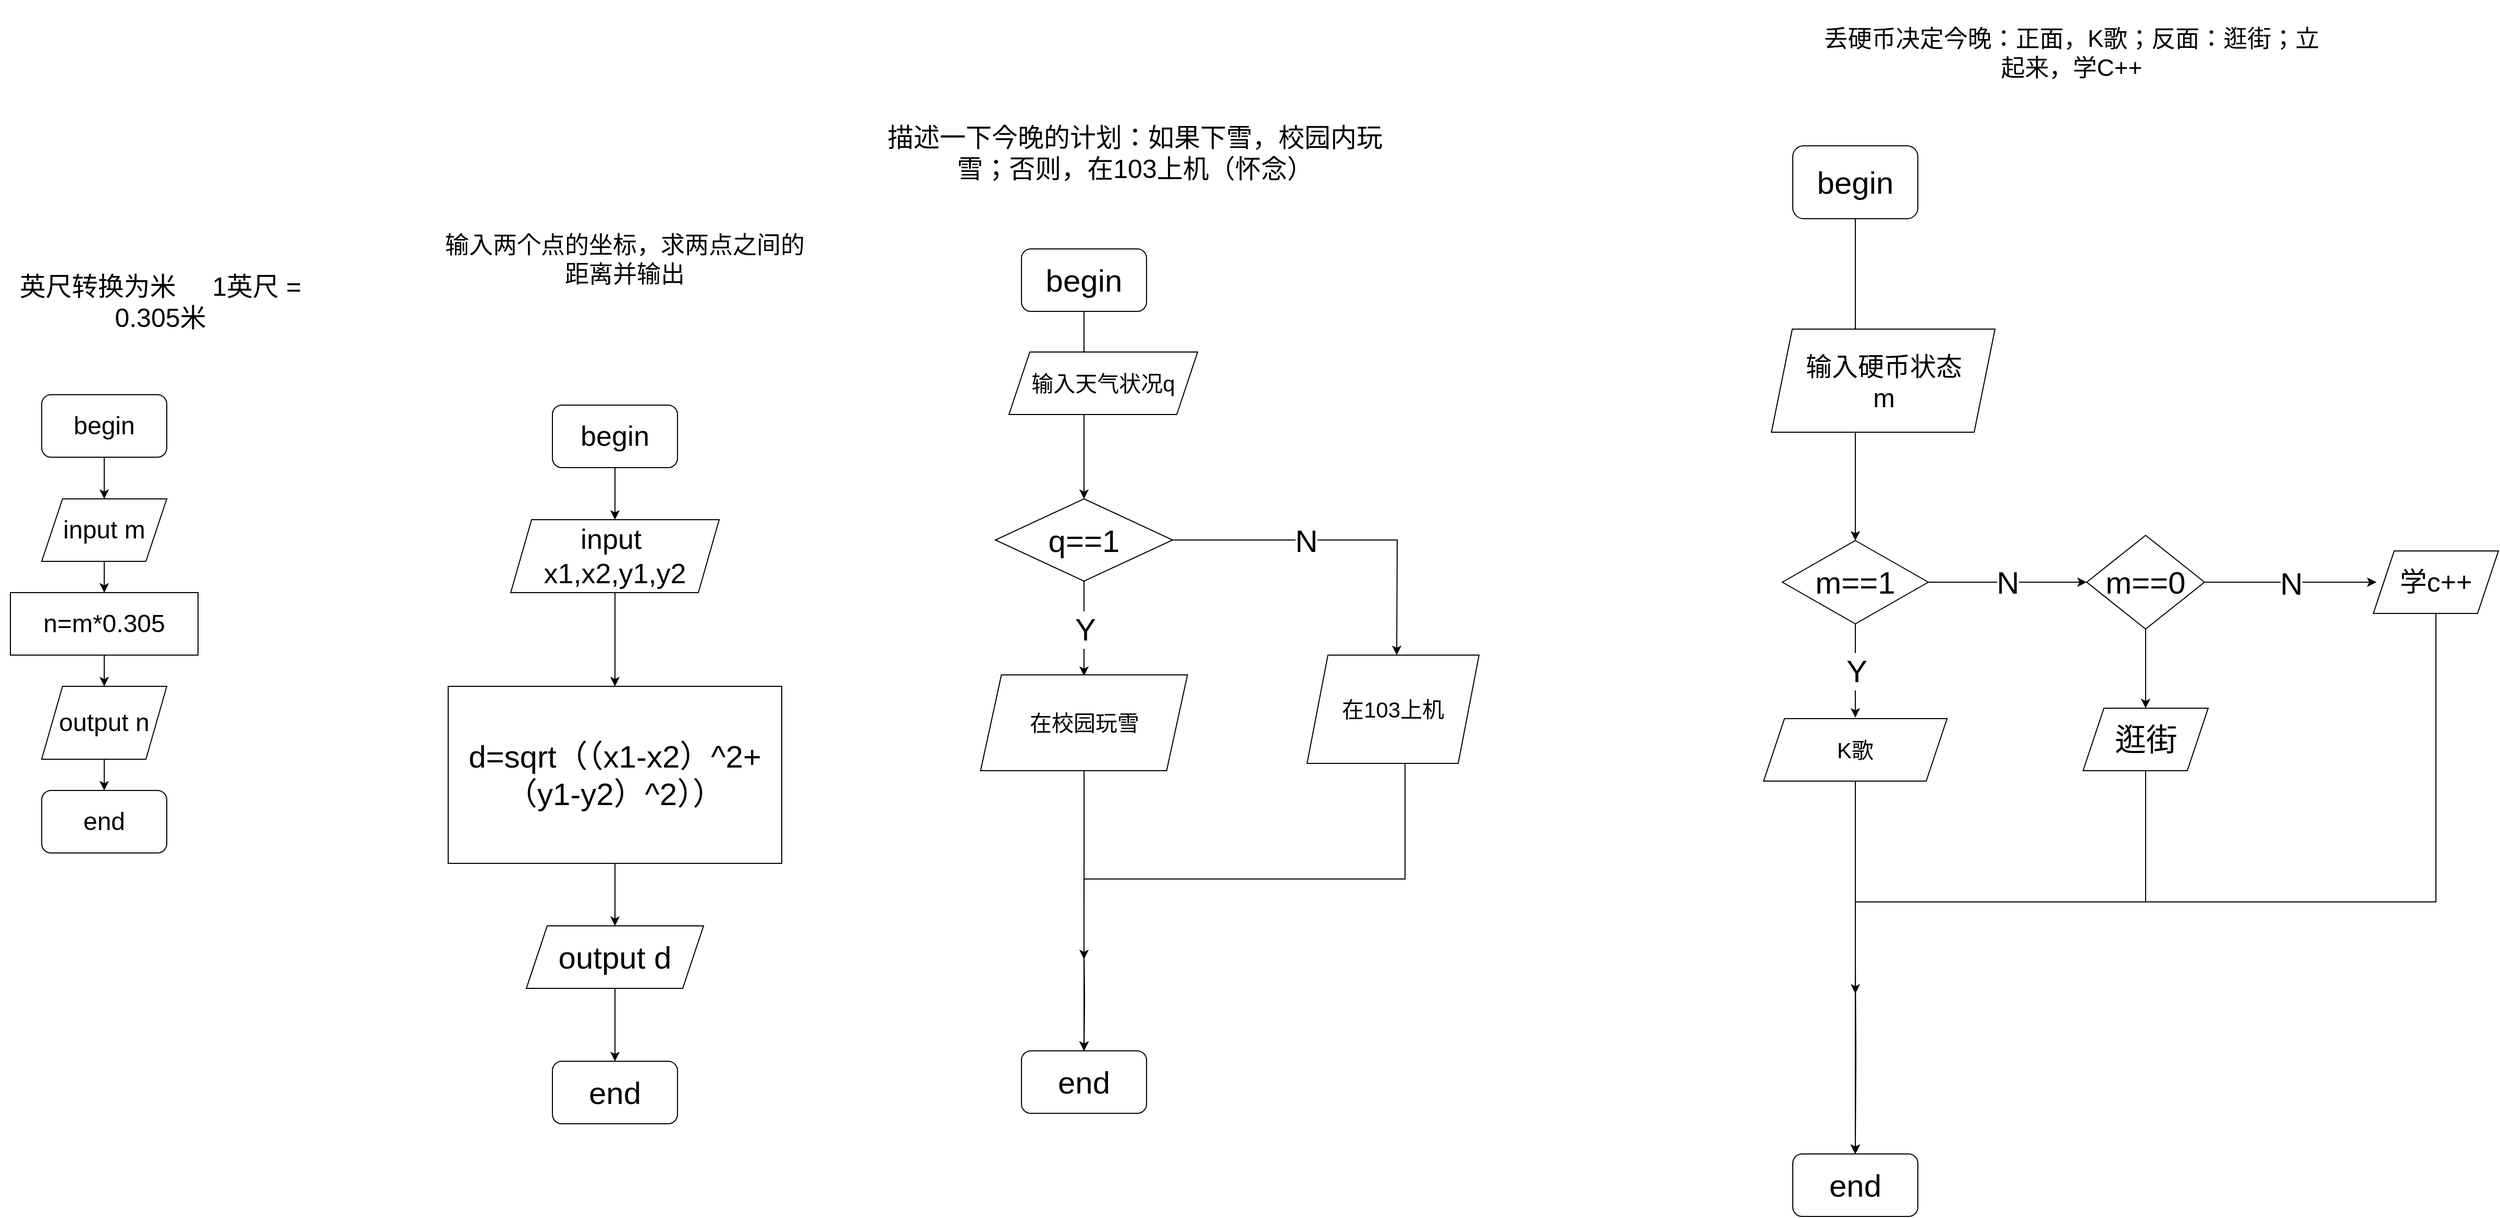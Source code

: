 <mxfile version="13.5.7" type="device" pages="2"><diagram id="5TEcdj4VuJ4OUpvOEWk9" name="第 1 页"><mxGraphModel dx="10240" dy="7009" grid="1" gridSize="11" guides="1" tooltips="1" connect="1" arrows="1" fold="1" page="1" pageScale="1" pageWidth="827" pageHeight="1169" math="0" shadow="0"><root><mxCell id="0"/><mxCell id="1" parent="0"/><mxCell id="ddsRjt1-IO4ArNwZ6b57-5" style="edgeStyle=orthogonalEdgeStyle;rounded=0;orthogonalLoop=1;jettySize=auto;html=1;exitX=0.5;exitY=1;exitDx=0;exitDy=0;entryX=0.5;entryY=0;entryDx=0;entryDy=0;fontSize=24;" parent="1" source="ddsRjt1-IO4ArNwZ6b57-1" target="ddsRjt1-IO4ArNwZ6b57-2" edge="1"><mxGeometry relative="1" as="geometry"/></mxCell><mxCell id="ddsRjt1-IO4ArNwZ6b57-1" value="begin" style="rounded=1;whiteSpace=wrap;html=1;fontSize=24;" parent="1" vertex="1"><mxGeometry x="40" y="30" width="120" height="60" as="geometry"/></mxCell><mxCell id="ddsRjt1-IO4ArNwZ6b57-15" value="" style="edgeStyle=orthogonalEdgeStyle;rounded=0;orthogonalLoop=1;jettySize=auto;html=1;fontSize=24;" parent="1" source="ddsRjt1-IO4ArNwZ6b57-2" target="ddsRjt1-IO4ArNwZ6b57-11" edge="1"><mxGeometry relative="1" as="geometry"/></mxCell><mxCell id="ddsRjt1-IO4ArNwZ6b57-2" value="input m" style="shape=parallelogram;perimeter=parallelogramPerimeter;whiteSpace=wrap;html=1;fixedSize=1;fontSize=24;" parent="1" vertex="1"><mxGeometry x="40" y="130" width="120" height="60" as="geometry"/></mxCell><mxCell id="ddsRjt1-IO4ArNwZ6b57-17" value="" style="edgeStyle=orthogonalEdgeStyle;rounded=0;orthogonalLoop=1;jettySize=auto;html=1;fontSize=24;" parent="1" source="ddsRjt1-IO4ArNwZ6b57-11" target="ddsRjt1-IO4ArNwZ6b57-16" edge="1"><mxGeometry relative="1" as="geometry"/></mxCell><mxCell id="ddsRjt1-IO4ArNwZ6b57-11" value="n=m*0.305" style="rounded=0;whiteSpace=wrap;html=1;fontSize=24;" parent="1" vertex="1"><mxGeometry x="10" y="220" width="180" height="60" as="geometry"/></mxCell><mxCell id="ddsRjt1-IO4ArNwZ6b57-19" value="" style="edgeStyle=orthogonalEdgeStyle;rounded=0;orthogonalLoop=1;jettySize=auto;html=1;fontSize=24;" parent="1" source="ddsRjt1-IO4ArNwZ6b57-16" target="ddsRjt1-IO4ArNwZ6b57-18" edge="1"><mxGeometry relative="1" as="geometry"/></mxCell><mxCell id="ddsRjt1-IO4ArNwZ6b57-16" value="output n" style="shape=parallelogram;perimeter=parallelogramPerimeter;whiteSpace=wrap;html=1;fixedSize=1;fontSize=24;" parent="1" vertex="1"><mxGeometry x="40" y="310" width="120" height="70" as="geometry"/></mxCell><mxCell id="ddsRjt1-IO4ArNwZ6b57-18" value="end" style="rounded=1;whiteSpace=wrap;html=1;fontSize=24;" parent="1" vertex="1"><mxGeometry x="40" y="410" width="120" height="60" as="geometry"/></mxCell><mxCell id="F_YXlkmCw47eSKGlsbJ2-3" value="" style="edgeStyle=orthogonalEdgeStyle;rounded=0;orthogonalLoop=1;jettySize=auto;html=1;fontSize=27;" parent="1" source="F_YXlkmCw47eSKGlsbJ2-1" target="F_YXlkmCw47eSKGlsbJ2-2" edge="1"><mxGeometry relative="1" as="geometry"/></mxCell><mxCell id="F_YXlkmCw47eSKGlsbJ2-1" value="begin" style="rounded=1;whiteSpace=wrap;html=1;fontSize=27;" parent="1" vertex="1"><mxGeometry x="530" y="40" width="120" height="60" as="geometry"/></mxCell><mxCell id="F_YXlkmCw47eSKGlsbJ2-5" value="" style="edgeStyle=orthogonalEdgeStyle;rounded=0;orthogonalLoop=1;jettySize=auto;html=1;fontSize=27;" parent="1" source="F_YXlkmCw47eSKGlsbJ2-2" target="F_YXlkmCw47eSKGlsbJ2-4" edge="1"><mxGeometry relative="1" as="geometry"/></mxCell><mxCell id="F_YXlkmCw47eSKGlsbJ2-2" value="input&amp;nbsp;&lt;br&gt;x1,x2,y1,y2" style="shape=parallelogram;perimeter=parallelogramPerimeter;whiteSpace=wrap;html=1;fixedSize=1;fontSize=27;" parent="1" vertex="1"><mxGeometry x="490" y="150" width="200" height="70" as="geometry"/></mxCell><mxCell id="F_YXlkmCw47eSKGlsbJ2-9" value="" style="edgeStyle=orthogonalEdgeStyle;rounded=0;orthogonalLoop=1;jettySize=auto;html=1;fontSize=30;" parent="1" source="F_YXlkmCw47eSKGlsbJ2-4" target="F_YXlkmCw47eSKGlsbJ2-7" edge="1"><mxGeometry relative="1" as="geometry"/></mxCell><mxCell id="F_YXlkmCw47eSKGlsbJ2-4" value="&lt;span lang=&quot;EN-US&quot; style=&quot;font-size: 30px; font-family: calibri, sans-serif;&quot;&gt;d=sqrt&lt;/span&gt;&lt;span style=&quot;font-size: 30px;&quot;&gt;（（&lt;/span&gt;&lt;span lang=&quot;EN-US&quot; style=&quot;font-size: 30px; font-family: calibri, sans-serif;&quot;&gt;x1-x2&lt;/span&gt;&lt;span style=&quot;font-size: 30px;&quot;&gt;）&lt;/span&gt;&lt;span lang=&quot;EN-US&quot; style=&quot;font-size: 30px; font-family: calibri, sans-serif;&quot;&gt;^2+&lt;/span&gt;&lt;span style=&quot;font-size: 30px;&quot;&gt;（&lt;/span&gt;&lt;span lang=&quot;EN-US&quot; style=&quot;font-size: 30px; font-family: calibri, sans-serif;&quot;&gt;y1-y2&lt;/span&gt;&lt;span style=&quot;font-size: 30px;&quot;&gt;）&lt;/span&gt;&lt;span lang=&quot;EN-US&quot; style=&quot;font-size: 30px; font-family: calibri, sans-serif;&quot;&gt;^2&lt;/span&gt;&lt;span style=&quot;font-size: 30px;&quot;&gt;））&lt;/span&gt;" style="whiteSpace=wrap;html=1;fontSize=30;" parent="1" vertex="1"><mxGeometry x="430" y="310" width="320" height="170" as="geometry"/></mxCell><mxCell id="F_YXlkmCw47eSKGlsbJ2-10" value="" style="edgeStyle=orthogonalEdgeStyle;rounded=0;orthogonalLoop=1;jettySize=auto;html=1;fontSize=30;" parent="1" source="F_YXlkmCw47eSKGlsbJ2-7" target="F_YXlkmCw47eSKGlsbJ2-8" edge="1"><mxGeometry relative="1" as="geometry"/></mxCell><mxCell id="F_YXlkmCw47eSKGlsbJ2-7" value="output d" style="shape=parallelogram;perimeter=parallelogramPerimeter;whiteSpace=wrap;html=1;fixedSize=1;fontSize=30;" parent="1" vertex="1"><mxGeometry x="505" y="540" width="170" height="60" as="geometry"/></mxCell><mxCell id="F_YXlkmCw47eSKGlsbJ2-8" value="end" style="rounded=1;whiteSpace=wrap;html=1;fontSize=30;" parent="1" vertex="1"><mxGeometry x="530" y="670" width="120" height="60" as="geometry"/></mxCell><mxCell id="F_YXlkmCw47eSKGlsbJ2-14" value="" style="edgeStyle=orthogonalEdgeStyle;rounded=0;orthogonalLoop=1;jettySize=auto;html=1;fontSize=30;" parent="1" source="F_YXlkmCw47eSKGlsbJ2-12" target="F_YXlkmCw47eSKGlsbJ2-13" edge="1"><mxGeometry relative="1" as="geometry"/></mxCell><mxCell id="F_YXlkmCw47eSKGlsbJ2-12" value="begin" style="rounded=1;whiteSpace=wrap;html=1;fontSize=30;" parent="1" vertex="1"><mxGeometry x="980" y="-110" width="120" height="60" as="geometry"/></mxCell><mxCell id="F_YXlkmCw47eSKGlsbJ2-16" value="Y" style="edgeStyle=orthogonalEdgeStyle;rounded=0;orthogonalLoop=1;jettySize=auto;html=1;fontSize=30;" parent="1" source="F_YXlkmCw47eSKGlsbJ2-13" edge="1"><mxGeometry relative="1" as="geometry"><mxPoint x="1040" y="300" as="targetPoint"/></mxGeometry></mxCell><mxCell id="F_YXlkmCw47eSKGlsbJ2-19" style="edgeStyle=orthogonalEdgeStyle;rounded=0;orthogonalLoop=1;jettySize=auto;html=1;entryX=0.5;entryY=0;entryDx=0;entryDy=0;fontSize=30;" parent="1" source="F_YXlkmCw47eSKGlsbJ2-13" edge="1"><mxGeometry relative="1" as="geometry"><mxPoint x="1340" y="280" as="targetPoint"/></mxGeometry></mxCell><mxCell id="F_YXlkmCw47eSKGlsbJ2-20" value="N" style="edgeLabel;html=1;align=center;verticalAlign=middle;resizable=0;points=[];fontSize=30;" parent="F_YXlkmCw47eSKGlsbJ2-19" vertex="1" connectable="0"><mxGeometry x="-0.208" relative="1" as="geometry"><mxPoint x="-1" as="offset"/></mxGeometry></mxCell><mxCell id="F_YXlkmCw47eSKGlsbJ2-13" value="q==1" style="rhombus;whiteSpace=wrap;html=1;fontSize=30;" parent="1" vertex="1"><mxGeometry x="955" y="130" width="170" height="79" as="geometry"/></mxCell><mxCell id="Htnuz_Aeqsrg5drZTM5_-4" style="edgeStyle=orthogonalEdgeStyle;rounded=0;orthogonalLoop=1;jettySize=auto;html=1;fontSize=21;" edge="1" parent="1" target="Htnuz_Aeqsrg5drZTM5_-3"><mxGeometry relative="1" as="geometry"><mxPoint x="1040" y="560" as="sourcePoint"/></mxGeometry></mxCell><mxCell id="F_YXlkmCw47eSKGlsbJ2-26" style="edgeStyle=orthogonalEdgeStyle;rounded=0;orthogonalLoop=1;jettySize=auto;html=1;entryX=0.5;entryY=0;entryDx=0;entryDy=0;fontSize=30;" parent="1" source="F_YXlkmCw47eSKGlsbJ2-24" target="F_YXlkmCw47eSKGlsbJ2-25" edge="1"><mxGeometry relative="1" as="geometry"/></mxCell><mxCell id="F_YXlkmCw47eSKGlsbJ2-24" value="begin" style="rounded=1;whiteSpace=wrap;html=1;fontSize=30;" parent="1" vertex="1"><mxGeometry x="1720" y="-209" width="120" height="70" as="geometry"/></mxCell><mxCell id="F_YXlkmCw47eSKGlsbJ2-28" value="Y" style="edgeStyle=orthogonalEdgeStyle;rounded=0;orthogonalLoop=1;jettySize=auto;html=1;fontSize=30;" parent="1" source="F_YXlkmCw47eSKGlsbJ2-25" edge="1"><mxGeometry relative="1" as="geometry"><mxPoint x="1780" y="340" as="targetPoint"/></mxGeometry></mxCell><mxCell id="F_YXlkmCw47eSKGlsbJ2-30" value="N" style="edgeStyle=orthogonalEdgeStyle;rounded=0;orthogonalLoop=1;jettySize=auto;html=1;fontSize=30;" parent="1" source="F_YXlkmCw47eSKGlsbJ2-25" target="F_YXlkmCw47eSKGlsbJ2-29" edge="1"><mxGeometry relative="1" as="geometry"/></mxCell><mxCell id="F_YXlkmCw47eSKGlsbJ2-25" value="m==1" style="rhombus;whiteSpace=wrap;html=1;fontSize=30;" parent="1" vertex="1"><mxGeometry x="1710" y="170" width="140" height="80" as="geometry"/></mxCell><mxCell id="16NaUFz1WTBNSsg9ASer-8" value="&lt;font style=&quot;font-size: 30px&quot;&gt;N&lt;/font&gt;" style="edgeStyle=orthogonalEdgeStyle;rounded=0;orthogonalLoop=1;jettySize=auto;html=1;entryX=0;entryY=0.5;entryDx=0;entryDy=0;strokeWidth=1;" parent="1" source="F_YXlkmCw47eSKGlsbJ2-29" edge="1"><mxGeometry relative="1" as="geometry"><mxPoint x="2280" y="210" as="targetPoint"/></mxGeometry></mxCell><mxCell id="Htnuz_Aeqsrg5drZTM5_-12" value="" style="edgeStyle=orthogonalEdgeStyle;rounded=0;orthogonalLoop=1;jettySize=auto;html=1;fontSize=21;" edge="1" parent="1" source="F_YXlkmCw47eSKGlsbJ2-29" target="Htnuz_Aeqsrg5drZTM5_-11"><mxGeometry relative="1" as="geometry"/></mxCell><mxCell id="F_YXlkmCw47eSKGlsbJ2-29" value="m==0" style="rhombus;whiteSpace=wrap;html=1;fontSize=30;" parent="1" vertex="1"><mxGeometry x="2002" y="165" width="113" height="90" as="geometry"/></mxCell><mxCell id="F_YXlkmCw47eSKGlsbJ2-37" value="" style="edgeStyle=orthogonalEdgeStyle;rounded=0;orthogonalLoop=1;jettySize=auto;html=1;fontSize=30;" parent="1" target="F_YXlkmCw47eSKGlsbJ2-36" edge="1"><mxGeometry relative="1" as="geometry"><mxPoint x="1780" y="570" as="sourcePoint"/></mxGeometry></mxCell><mxCell id="F_YXlkmCw47eSKGlsbJ2-36" value="end" style="rounded=1;whiteSpace=wrap;html=1;fontSize=30;" parent="1" vertex="1"><mxGeometry x="1720" y="759" width="120" height="60" as="geometry"/></mxCell><mxCell id="Htnuz_Aeqsrg5drZTM5_-1" value="输入天气状况q" style="shape=parallelogram;perimeter=parallelogramPerimeter;whiteSpace=wrap;html=1;fixedSize=1;fontSize=21;" vertex="1" parent="1"><mxGeometry x="968" y="-11" width="181" height="60" as="geometry"/></mxCell><mxCell id="Htnuz_Aeqsrg5drZTM5_-3" value="end" style="rounded=1;whiteSpace=wrap;html=1;fontSize=30;" vertex="1" parent="1"><mxGeometry x="980" y="660" width="120" height="60" as="geometry"/></mxCell><mxCell id="Htnuz_Aeqsrg5drZTM5_-7" style="edgeStyle=orthogonalEdgeStyle;rounded=0;orthogonalLoop=1;jettySize=auto;html=1;fontSize=21;" edge="1" parent="1" source="Htnuz_Aeqsrg5drZTM5_-5"><mxGeometry relative="1" as="geometry"><mxPoint x="1040" y="572" as="targetPoint"/></mxGeometry></mxCell><mxCell id="Htnuz_Aeqsrg5drZTM5_-5" value="在校园玩雪" style="shape=parallelogram;perimeter=parallelogramPerimeter;whiteSpace=wrap;html=1;fixedSize=1;fontSize=21;" vertex="1" parent="1"><mxGeometry x="940.75" y="299" width="198.5" height="92" as="geometry"/></mxCell><mxCell id="Htnuz_Aeqsrg5drZTM5_-8" style="edgeStyle=orthogonalEdgeStyle;rounded=0;orthogonalLoop=1;jettySize=auto;html=1;fontSize=21;" edge="1" parent="1" source="Htnuz_Aeqsrg5drZTM5_-6" target="Htnuz_Aeqsrg5drZTM5_-3"><mxGeometry relative="1" as="geometry"><Array as="points"><mxPoint x="1348" y="495"/><mxPoint x="1040" y="495"/></Array></mxGeometry></mxCell><mxCell id="Htnuz_Aeqsrg5drZTM5_-6" value="在103上机" style="shape=parallelogram;perimeter=parallelogramPerimeter;whiteSpace=wrap;html=1;fixedSize=1;fontSize=21;" vertex="1" parent="1"><mxGeometry x="1254" y="280" width="165" height="104" as="geometry"/></mxCell><mxCell id="Htnuz_Aeqsrg5drZTM5_-9" value="&lt;font style=&quot;font-size: 25px&quot;&gt;输入硬币状态&lt;br&gt;m&lt;/font&gt;" style="shape=parallelogram;perimeter=parallelogramPerimeter;whiteSpace=wrap;html=1;fixedSize=1;fontSize=21;" vertex="1" parent="1"><mxGeometry x="1699.5" y="-33" width="214.5" height="99" as="geometry"/></mxCell><mxCell id="Htnuz_Aeqsrg5drZTM5_-14" style="edgeStyle=orthogonalEdgeStyle;rounded=0;orthogonalLoop=1;jettySize=auto;html=1;fontSize=21;" edge="1" parent="1" source="Htnuz_Aeqsrg5drZTM5_-10"><mxGeometry relative="1" as="geometry"><mxPoint x="1780" y="605" as="targetPoint"/></mxGeometry></mxCell><mxCell id="Htnuz_Aeqsrg5drZTM5_-10" value="K歌" style="shape=parallelogram;perimeter=parallelogramPerimeter;whiteSpace=wrap;html=1;fixedSize=1;fontSize=21;" vertex="1" parent="1"><mxGeometry x="1692" y="341" width="176" height="60" as="geometry"/></mxCell><mxCell id="Htnuz_Aeqsrg5drZTM5_-15" style="edgeStyle=orthogonalEdgeStyle;rounded=0;orthogonalLoop=1;jettySize=auto;html=1;entryX=0.5;entryY=0;entryDx=0;entryDy=0;fontSize=21;" edge="1" parent="1" source="Htnuz_Aeqsrg5drZTM5_-11" target="F_YXlkmCw47eSKGlsbJ2-36"><mxGeometry relative="1" as="geometry"><Array as="points"><mxPoint x="2059" y="517"/><mxPoint x="1780" y="517"/></Array></mxGeometry></mxCell><mxCell id="Htnuz_Aeqsrg5drZTM5_-11" value="逛街" style="shape=parallelogram;perimeter=parallelogramPerimeter;whiteSpace=wrap;html=1;fixedSize=1;fontSize=30;" vertex="1" parent="1"><mxGeometry x="1998.5" y="331" width="120" height="60" as="geometry"/></mxCell><mxCell id="Htnuz_Aeqsrg5drZTM5_-16" style="edgeStyle=orthogonalEdgeStyle;rounded=0;orthogonalLoop=1;jettySize=auto;html=1;entryX=0.5;entryY=0;entryDx=0;entryDy=0;fontSize=21;" edge="1" parent="1" source="Htnuz_Aeqsrg5drZTM5_-13" target="F_YXlkmCw47eSKGlsbJ2-36"><mxGeometry relative="1" as="geometry"><Array as="points"><mxPoint x="2337" y="517"/><mxPoint x="1780" y="517"/></Array></mxGeometry></mxCell><mxCell id="Htnuz_Aeqsrg5drZTM5_-13" value="&lt;font style=&quot;font-size: 26px&quot;&gt;学c++&lt;/font&gt;" style="shape=parallelogram;perimeter=parallelogramPerimeter;whiteSpace=wrap;html=1;fixedSize=1;fontSize=21;" vertex="1" parent="1"><mxGeometry x="2277" y="180" width="120" height="60" as="geometry"/></mxCell><mxCell id="0FBWiKAKZbqWc-sDenCy-1" value="&lt;font style=&quot;font-size: 25px&quot;&gt;描述一下今晚的计划：如果下雪，校园内玩雪；否则，在&lt;span lang=&quot;EN-US&quot; style=&quot;font-family: &amp;#34;calibri&amp;#34; , sans-serif&quot;&gt;103&lt;/span&gt;上机（怀念）&lt;/font&gt;" style="text;html=1;strokeColor=none;fillColor=none;align=center;verticalAlign=middle;whiteSpace=wrap;rounded=0;fontSize=21;" vertex="1" parent="1"><mxGeometry x="836" y="-231" width="506" height="55" as="geometry"/></mxCell><mxCell id="0FBWiKAKZbqWc-sDenCy-2" value="&lt;p class=&quot;MsoNormal&quot; style=&quot;font-size: 23px&quot;&gt;&lt;span&gt;丢硬币决定今晚：正面，&lt;/span&gt;&lt;span lang=&quot;EN-US&quot;&gt;K&lt;/span&gt;&lt;span&gt;歌；反面：逛街；立起来，学&lt;/span&gt;&lt;span lang=&quot;EN-US&quot;&gt;C++&lt;/span&gt;&lt;/p&gt;" style="text;html=1;strokeColor=none;fillColor=none;align=center;verticalAlign=middle;whiteSpace=wrap;rounded=0;fontSize=21;" vertex="1" parent="1"><mxGeometry x="1738" y="-308" width="499" height="20" as="geometry"/></mxCell><mxCell id="0FBWiKAKZbqWc-sDenCy-3" style="edgeStyle=orthogonalEdgeStyle;rounded=0;orthogonalLoop=1;jettySize=auto;html=1;exitX=0.5;exitY=1;exitDx=0;exitDy=0;fontSize=21;" edge="1" parent="1" source="0FBWiKAKZbqWc-sDenCy-2" target="0FBWiKAKZbqWc-sDenCy-2"><mxGeometry relative="1" as="geometry"/></mxCell><mxCell id="0FBWiKAKZbqWc-sDenCy-4" value="&lt;font style=&quot;font-size: 23px&quot;&gt;输入两个点的坐标，求两点之间的距离并输出&lt;/font&gt;" style="text;html=1;strokeColor=none;fillColor=none;align=center;verticalAlign=middle;whiteSpace=wrap;rounded=0;fontSize=21;" vertex="1" parent="1"><mxGeometry x="418" y="-143" width="363" height="86" as="geometry"/></mxCell><mxCell id="0FBWiKAKZbqWc-sDenCy-5" value="&lt;font style=&quot;font-size: 25px&quot;&gt;英尺转换为米&lt;span lang=&quot;EN-US&quot; style=&quot;font-family: &amp;#34;calibri&amp;#34; , sans-serif&quot;&gt;&amp;nbsp;&amp;nbsp;&amp;nbsp;&amp;nbsp; 1&lt;/span&gt;英尺&lt;span lang=&quot;EN-US&quot; style=&quot;font-family: &amp;#34;calibri&amp;#34; , sans-serif&quot;&gt; = 0.305&lt;/span&gt;米&lt;/font&gt;" style="text;html=1;strokeColor=none;fillColor=none;align=center;verticalAlign=middle;whiteSpace=wrap;rounded=0;fontSize=21;" vertex="1" parent="1"><mxGeometry y="-70" width="308" height="20" as="geometry"/></mxCell></root></mxGraphModel></diagram><diagram id="16MEZP6CkXNu7wznnopW" name="第 2 页"><mxGraphModel dx="1707" dy="2173" grid="1" gridSize="10" guides="1" tooltips="1" connect="1" arrows="1" fold="1" page="1" pageScale="1" pageWidth="1920" pageHeight="1200" math="0" shadow="0"><root><mxCell id="TAf68T6u_FLiwErQwtGO-0"/><mxCell id="TAf68T6u_FLiwErQwtGO-1" parent="TAf68T6u_FLiwErQwtGO-0"/><mxCell id="qDutFVvxg8lvbwCPwEum-0" value="" style="edgeStyle=orthogonalEdgeStyle;rounded=0;orthogonalLoop=1;jettySize=auto;html=1;fontSize=24;" parent="TAf68T6u_FLiwErQwtGO-1" source="qDutFVvxg8lvbwCPwEum-1" edge="1"><mxGeometry relative="1" as="geometry"><mxPoint x="128.833" y="-950" as="targetPoint"/></mxGeometry></mxCell><mxCell id="qDutFVvxg8lvbwCPwEum-1" value="begin" style="rounded=1;whiteSpace=wrap;html=1;fontSize=30;arcSize=0;" parent="TAf68T6u_FLiwErQwtGO-1" vertex="1"><mxGeometry x="67.5" y="-1100" width="122.5" height="90" as="geometry"/></mxCell><mxCell id="qDutFVvxg8lvbwCPwEum-2" value="" style="edgeStyle=orthogonalEdgeStyle;rounded=0;orthogonalLoop=1;jettySize=auto;html=1;fontSize=24;" parent="TAf68T6u_FLiwErQwtGO-1" target="qDutFVvxg8lvbwCPwEum-6" edge="1"><mxGeometry relative="1" as="geometry"><mxPoint x="128.75" y="-900" as="sourcePoint"/></mxGeometry></mxCell><mxCell id="qDutFVvxg8lvbwCPwEum-4" value="N" style="edgeStyle=orthogonalEdgeStyle;rounded=0;orthogonalLoop=1;jettySize=auto;html=1;fontSize=24;entryX=0;entryY=0.5;entryDx=0;entryDy=0;" parent="TAf68T6u_FLiwErQwtGO-1" source="qDutFVvxg8lvbwCPwEum-6" target="qDutFVvxg8lvbwCPwEum-9" edge="1"><mxGeometry relative="1" as="geometry"><mxPoint x="317.5" y="-840" as="targetPoint"/></mxGeometry></mxCell><mxCell id="qDutFVvxg8lvbwCPwEum-5" value="Y" style="edgeStyle=orthogonalEdgeStyle;rounded=0;orthogonalLoop=1;jettySize=auto;html=1;fontSize=24;" parent="TAf68T6u_FLiwErQwtGO-1" source="qDutFVvxg8lvbwCPwEum-6" target="qDutFVvxg8lvbwCPwEum-11" edge="1"><mxGeometry relative="1" as="geometry"/></mxCell><mxCell id="qDutFVvxg8lvbwCPwEum-6" value="x&amp;gt;=0 &lt;br style=&quot;font-size: 27px;&quot;&gt;&amp;amp;&amp;amp;x&amp;lt;2" style="rhombus;whiteSpace=wrap;html=1;fontSize=27;" parent="TAf68T6u_FLiwErQwtGO-1" vertex="1"><mxGeometry x="43.75" y="-840" width="170" height="110" as="geometry"/></mxCell><mxCell id="qDutFVvxg8lvbwCPwEum-7" value="Y" style="edgeStyle=orthogonalEdgeStyle;rounded=0;orthogonalLoop=1;jettySize=auto;html=1;fontSize=24;" parent="TAf68T6u_FLiwErQwtGO-1" source="qDutFVvxg8lvbwCPwEum-9" target="qDutFVvxg8lvbwCPwEum-15" edge="1"><mxGeometry relative="1" as="geometry"/></mxCell><mxCell id="qDutFVvxg8lvbwCPwEum-8" value="N" style="edgeStyle=orthogonalEdgeStyle;rounded=0;orthogonalLoop=1;jettySize=auto;html=1;fontSize=24;" parent="TAf68T6u_FLiwErQwtGO-1" source="qDutFVvxg8lvbwCPwEum-9" target="qDutFVvxg8lvbwCPwEum-16" edge="1"><mxGeometry relative="1" as="geometry"/></mxCell><mxCell id="qDutFVvxg8lvbwCPwEum-9" value="x&amp;gt;=2&lt;br&gt;&amp;amp;&amp;amp;x&amp;lt;6" style="rhombus;whiteSpace=wrap;html=1;fontSize=24;" parent="TAf68T6u_FLiwErQwtGO-1" vertex="1"><mxGeometry x="340" y="-830" width="130" height="80" as="geometry"/></mxCell><mxCell id="qDutFVvxg8lvbwCPwEum-10" value="" style="edgeStyle=orthogonalEdgeStyle;rounded=0;orthogonalLoop=1;jettySize=auto;html=1;fontSize=24;" parent="TAf68T6u_FLiwErQwtGO-1" source="qDutFVvxg8lvbwCPwEum-11" target="qDutFVvxg8lvbwCPwEum-13" edge="1"><mxGeometry relative="1" as="geometry"><Array as="points"><mxPoint x="129" y="-520"/><mxPoint x="129" y="-520"/></Array></mxGeometry></mxCell><mxCell id="qDutFVvxg8lvbwCPwEum-11" value="y=x" style="whiteSpace=wrap;html=1;fontSize=24;" parent="TAf68T6u_FLiwErQwtGO-1" vertex="1"><mxGeometry x="70" y="-650" width="120" height="60" as="geometry"/></mxCell><mxCell id="qDutFVvxg8lvbwCPwEum-12" style="edgeStyle=orthogonalEdgeStyle;rounded=0;orthogonalLoop=1;jettySize=auto;html=1;fontSize=24;" parent="TAf68T6u_FLiwErQwtGO-1" source="qDutFVvxg8lvbwCPwEum-13" target="qDutFVvxg8lvbwCPwEum-14" edge="1"><mxGeometry relative="1" as="geometry"/></mxCell><mxCell id="qDutFVvxg8lvbwCPwEum-13" value="output y" style="shape=parallelogram;perimeter=parallelogramPerimeter;whiteSpace=wrap;html=1;fixedSize=1;fontSize=24;" parent="TAf68T6u_FLiwErQwtGO-1" vertex="1"><mxGeometry x="52.5" y="-470" width="152.5" height="80" as="geometry"/></mxCell><mxCell id="qDutFVvxg8lvbwCPwEum-14" value="end" style="rounded=1;whiteSpace=wrap;html=1;fontSize=24;" parent="TAf68T6u_FLiwErQwtGO-1" vertex="1"><mxGeometry x="47.5" y="-270" width="162.5" height="80" as="geometry"/></mxCell><mxCell id="qDutFVvxg8lvbwCPwEum-36" style="edgeStyle=orthogonalEdgeStyle;rounded=0;orthogonalLoop=1;jettySize=auto;html=1;entryX=0.5;entryY=0;entryDx=0;entryDy=0;fontSize=27;" parent="TAf68T6u_FLiwErQwtGO-1" source="qDutFVvxg8lvbwCPwEum-15" target="qDutFVvxg8lvbwCPwEum-13" edge="1"><mxGeometry relative="1" as="geometry"><Array as="points"><mxPoint x="403" y="-540"/><mxPoint x="129" y="-540"/></Array></mxGeometry></mxCell><mxCell id="qDutFVvxg8lvbwCPwEum-15" value="y=x*x+1" style="whiteSpace=wrap;html=1;fontSize=24;" parent="TAf68T6u_FLiwErQwtGO-1" vertex="1"><mxGeometry x="340" y="-650" width="125" height="60" as="geometry"/></mxCell><mxCell id="qDutFVvxg8lvbwCPwEum-18" value="" style="edgeStyle=orthogonalEdgeStyle;rounded=0;orthogonalLoop=1;jettySize=auto;html=1;fontSize=24;" parent="TAf68T6u_FLiwErQwtGO-1" source="qDutFVvxg8lvbwCPwEum-16" target="qDutFVvxg8lvbwCPwEum-17" edge="1"><mxGeometry relative="1" as="geometry"/></mxCell><mxCell id="qDutFVvxg8lvbwCPwEum-19" value="Y" style="edgeLabel;html=1;align=center;verticalAlign=middle;resizable=0;points=[];fontSize=24;" parent="qDutFVvxg8lvbwCPwEum-18" vertex="1" connectable="0"><mxGeometry x="-0.245" y="-1" relative="1" as="geometry"><mxPoint as="offset"/></mxGeometry></mxCell><mxCell id="qDutFVvxg8lvbwCPwEum-21" style="edgeStyle=orthogonalEdgeStyle;rounded=0;orthogonalLoop=1;jettySize=auto;html=1;exitX=1;exitY=0.5;exitDx=0;exitDy=0;entryX=0;entryY=0.5;entryDx=0;entryDy=0;fontSize=24;" parent="TAf68T6u_FLiwErQwtGO-1" source="qDutFVvxg8lvbwCPwEum-16" target="qDutFVvxg8lvbwCPwEum-20" edge="1"><mxGeometry relative="1" as="geometry"/></mxCell><mxCell id="qDutFVvxg8lvbwCPwEum-22" value="N" style="edgeLabel;html=1;align=center;verticalAlign=middle;resizable=0;points=[];fontSize=24;" parent="qDutFVvxg8lvbwCPwEum-21" vertex="1" connectable="0"><mxGeometry x="0.218" y="-1" relative="1" as="geometry"><mxPoint as="offset"/></mxGeometry></mxCell><mxCell id="qDutFVvxg8lvbwCPwEum-16" value="x&amp;gt;=6&lt;br&gt;&amp;amp;&amp;amp;x&amp;lt;10" style="rhombus;whiteSpace=wrap;html=1;fontSize=24;" parent="TAf68T6u_FLiwErQwtGO-1" vertex="1"><mxGeometry x="560" y="-840" width="130" height="90" as="geometry"/></mxCell><mxCell id="qDutFVvxg8lvbwCPwEum-37" style="edgeStyle=orthogonalEdgeStyle;rounded=0;orthogonalLoop=1;jettySize=auto;html=1;entryX=0.5;entryY=0;entryDx=0;entryDy=0;fontSize=27;" parent="TAf68T6u_FLiwErQwtGO-1" source="qDutFVvxg8lvbwCPwEum-17" target="qDutFVvxg8lvbwCPwEum-13" edge="1"><mxGeometry relative="1" as="geometry"><Array as="points"><mxPoint x="625" y="-540"/><mxPoint x="129" y="-540"/></Array></mxGeometry></mxCell><mxCell id="qDutFVvxg8lvbwCPwEum-17" value="y=sqrt(x+1)" style="whiteSpace=wrap;html=1;fontSize=24;" parent="TAf68T6u_FLiwErQwtGO-1" vertex="1"><mxGeometry x="565" y="-650" width="120" height="60" as="geometry"/></mxCell><mxCell id="qDutFVvxg8lvbwCPwEum-26" value="Y" style="edgeStyle=orthogonalEdgeStyle;rounded=0;orthogonalLoop=1;jettySize=auto;html=1;fontSize=24;" parent="TAf68T6u_FLiwErQwtGO-1" source="qDutFVvxg8lvbwCPwEum-20" target="qDutFVvxg8lvbwCPwEum-25" edge="1"><mxGeometry relative="1" as="geometry"/></mxCell><mxCell id="qDutFVvxg8lvbwCPwEum-20" value="x&amp;gt;=10" style="rhombus;whiteSpace=wrap;html=1;fontSize=24;" parent="TAf68T6u_FLiwErQwtGO-1" vertex="1"><mxGeometry x="840" y="-835" width="135" height="80" as="geometry"/></mxCell><mxCell id="qDutFVvxg8lvbwCPwEum-38" style="edgeStyle=orthogonalEdgeStyle;rounded=0;orthogonalLoop=1;jettySize=auto;html=1;exitX=0.5;exitY=1;exitDx=0;exitDy=0;fontSize=27;" parent="TAf68T6u_FLiwErQwtGO-1" source="qDutFVvxg8lvbwCPwEum-25" edge="1"><mxGeometry relative="1" as="geometry"><mxPoint x="130" y="-470" as="targetPoint"/><Array as="points"><mxPoint x="908" y="-540"/><mxPoint x="130" y="-540"/></Array></mxGeometry></mxCell><mxCell id="qDutFVvxg8lvbwCPwEum-25" value="y=1/(x+1)" style="whiteSpace=wrap;html=1;fontSize=24;" parent="TAf68T6u_FLiwErQwtGO-1" vertex="1"><mxGeometry x="847.5" y="-650" width="120" height="60" as="geometry"/></mxCell><mxCell id="qIw9lc0dDwjgUhewvIKP-35" value="" style="edgeStyle=orthogonalEdgeStyle;rounded=0;orthogonalLoop=1;jettySize=auto;html=1;strokeWidth=1;fontSize=30;" parent="TAf68T6u_FLiwErQwtGO-1" source="qIw9lc0dDwjgUhewvIKP-33" target="qIw9lc0dDwjgUhewvIKP-34" edge="1"><mxGeometry relative="1" as="geometry"/></mxCell><mxCell id="qIw9lc0dDwjgUhewvIKP-33" value="begin" style="rounded=1;whiteSpace=wrap;html=1;fontSize=30;" parent="TAf68T6u_FLiwErQwtGO-1" vertex="1"><mxGeometry x="1465" y="-1140" width="120" height="70" as="geometry"/></mxCell><mxCell id="qIw9lc0dDwjgUhewvIKP-37" value="" style="edgeStyle=orthogonalEdgeStyle;rounded=0;orthogonalLoop=1;jettySize=auto;html=1;strokeWidth=1;fontSize=30;" parent="TAf68T6u_FLiwErQwtGO-1" source="qIw9lc0dDwjgUhewvIKP-34" target="qIw9lc0dDwjgUhewvIKP-36" edge="1"><mxGeometry relative="1" as="geometry"/></mxCell><mxCell id="qIw9lc0dDwjgUhewvIKP-34" value="input&lt;br&gt;a,b,c" style="shape=parallelogram;perimeter=parallelogramPerimeter;whiteSpace=wrap;html=1;fixedSize=1;fontSize=30;" parent="TAf68T6u_FLiwErQwtGO-1" vertex="1"><mxGeometry x="1440" y="-1020" width="170" height="100" as="geometry"/></mxCell><mxCell id="u3ecyVOEd7p1RIuqc8Mn-16" style="edgeStyle=orthogonalEdgeStyle;rounded=0;orthogonalLoop=1;jettySize=auto;html=1;entryX=0.004;entryY=0.655;entryDx=0;entryDy=0;entryPerimeter=0;fontSize=21;" edge="1" parent="TAf68T6u_FLiwErQwtGO-1" source="qIw9lc0dDwjgUhewvIKP-36" target="qIw9lc0dDwjgUhewvIKP-47"><mxGeometry relative="1" as="geometry"/></mxCell><mxCell id="u3ecyVOEd7p1RIuqc8Mn-17" value="Y" style="edgeLabel;html=1;align=center;verticalAlign=middle;resizable=0;points=[];fontSize=21;" vertex="1" connectable="0" parent="u3ecyVOEd7p1RIuqc8Mn-16"><mxGeometry x="0.089" y="2" relative="1" as="geometry"><mxPoint as="offset"/></mxGeometry></mxCell><mxCell id="u3ecyVOEd7p1RIuqc8Mn-18" value="N" style="edgeStyle=orthogonalEdgeStyle;rounded=0;orthogonalLoop=1;jettySize=auto;html=1;entryX=0.5;entryY=0;entryDx=0;entryDy=0;fontSize=21;" edge="1" parent="TAf68T6u_FLiwErQwtGO-1" source="qIw9lc0dDwjgUhewvIKP-36" target="u3ecyVOEd7p1RIuqc8Mn-0"><mxGeometry relative="1" as="geometry"/></mxCell><mxCell id="qIw9lc0dDwjgUhewvIKP-36" value="a！=0" style="rhombus;whiteSpace=wrap;html=1;fontSize=30;" parent="TAf68T6u_FLiwErQwtGO-1" vertex="1"><mxGeometry x="1460" y="-850" width="130" height="80" as="geometry"/></mxCell><mxCell id="qIw9lc0dDwjgUhewvIKP-49" value="" style="edgeStyle=orthogonalEdgeStyle;rounded=0;orthogonalLoop=1;jettySize=auto;html=1;strokeWidth=1;fontSize=30;" parent="TAf68T6u_FLiwErQwtGO-1" source="qIw9lc0dDwjgUhewvIKP-47" target="qIw9lc0dDwjgUhewvIKP-48" edge="1"><mxGeometry relative="1" as="geometry"/></mxCell><mxCell id="qIw9lc0dDwjgUhewvIKP-47" value="deal=b^2-4ac" style="rounded=0;whiteSpace=wrap;html=1;fontSize=30;" parent="TAf68T6u_FLiwErQwtGO-1" vertex="1"><mxGeometry x="1850" y="-870" width="230" height="90" as="geometry"/></mxCell><mxCell id="qIw9lc0dDwjgUhewvIKP-51" value="Y" style="edgeStyle=orthogonalEdgeStyle;rounded=0;orthogonalLoop=1;jettySize=auto;html=1;strokeWidth=1;fontSize=30;" parent="TAf68T6u_FLiwErQwtGO-1" source="qIw9lc0dDwjgUhewvIKP-48" target="qIw9lc0dDwjgUhewvIKP-50" edge="1"><mxGeometry relative="1" as="geometry"/></mxCell><mxCell id="qIw9lc0dDwjgUhewvIKP-55" value="N" style="edgeStyle=orthogonalEdgeStyle;rounded=0;orthogonalLoop=1;jettySize=auto;html=1;strokeWidth=1;fontSize=30;" parent="TAf68T6u_FLiwErQwtGO-1" source="qIw9lc0dDwjgUhewvIKP-48" target="qIw9lc0dDwjgUhewvIKP-54" edge="1"><mxGeometry relative="1" as="geometry"/></mxCell><mxCell id="qIw9lc0dDwjgUhewvIKP-48" value="deal&amp;gt;0" style="rhombus;whiteSpace=wrap;html=1;rounded=0;fontSize=30;" parent="TAf68T6u_FLiwErQwtGO-1" vertex="1"><mxGeometry x="2230.01" y="-887.5" width="165" height="125" as="geometry"/></mxCell><mxCell id="qIw9lc0dDwjgUhewvIKP-67" style="edgeStyle=orthogonalEdgeStyle;rounded=0;orthogonalLoop=1;jettySize=auto;html=1;strokeWidth=1;fontSize=30;" parent="TAf68T6u_FLiwErQwtGO-1" source="qIw9lc0dDwjgUhewvIKP-50" target="qIw9lc0dDwjgUhewvIKP-65" edge="1"><mxGeometry relative="1" as="geometry"><Array as="points"><mxPoint x="2313" y="-390"/><mxPoint x="1525" y="-390"/></Array></mxGeometry></mxCell><mxCell id="qIw9lc0dDwjgUhewvIKP-50" value="x=(-b±sqrt(deal)/2a" style="whiteSpace=wrap;html=1;rounded=0;fontSize=30;" parent="TAf68T6u_FLiwErQwtGO-1" vertex="1"><mxGeometry x="2116.88" y="-658" width="391.25" height="147.5" as="geometry"/></mxCell><mxCell id="qIw9lc0dDwjgUhewvIKP-57" value="Y" style="edgeStyle=orthogonalEdgeStyle;rounded=0;orthogonalLoop=1;jettySize=auto;html=1;strokeWidth=1;fontSize=30;" parent="TAf68T6u_FLiwErQwtGO-1" source="qIw9lc0dDwjgUhewvIKP-54" target="qIw9lc0dDwjgUhewvIKP-56" edge="1"><mxGeometry relative="1" as="geometry"/></mxCell><mxCell id="qIw9lc0dDwjgUhewvIKP-59" value="N" style="edgeStyle=orthogonalEdgeStyle;rounded=0;orthogonalLoop=1;jettySize=auto;html=1;strokeWidth=1;fontSize=30;" parent="TAf68T6u_FLiwErQwtGO-1" source="qIw9lc0dDwjgUhewvIKP-54" target="qIw9lc0dDwjgUhewvIKP-58" edge="1"><mxGeometry relative="1" as="geometry"/></mxCell><mxCell id="qIw9lc0dDwjgUhewvIKP-54" value="deal=0" style="rhombus;whiteSpace=wrap;html=1;rounded=0;fontSize=30;" parent="TAf68T6u_FLiwErQwtGO-1" vertex="1"><mxGeometry x="2690" y="-902.5" width="160" height="155" as="geometry"/></mxCell><mxCell id="qIw9lc0dDwjgUhewvIKP-68" style="edgeStyle=orthogonalEdgeStyle;rounded=0;orthogonalLoop=1;jettySize=auto;html=1;strokeWidth=1;fontSize=30;" parent="TAf68T6u_FLiwErQwtGO-1" source="qIw9lc0dDwjgUhewvIKP-56" target="qIw9lc0dDwjgUhewvIKP-65" edge="1"><mxGeometry relative="1" as="geometry"><Array as="points"><mxPoint x="2770" y="-390"/><mxPoint x="1525" y="-390"/></Array></mxGeometry></mxCell><mxCell id="qIw9lc0dDwjgUhewvIKP-56" value="x=-b/2a" style="whiteSpace=wrap;html=1;rounded=0;fontSize=30;" parent="TAf68T6u_FLiwErQwtGO-1" vertex="1"><mxGeometry x="2675" y="-620" width="190" height="100" as="geometry"/></mxCell><mxCell id="qIw9lc0dDwjgUhewvIKP-64" value="Y" style="edgeStyle=orthogonalEdgeStyle;rounded=0;orthogonalLoop=1;jettySize=auto;html=1;strokeWidth=1;fontSize=30;" parent="TAf68T6u_FLiwErQwtGO-1" source="qIw9lc0dDwjgUhewvIKP-58" target="qIw9lc0dDwjgUhewvIKP-62" edge="1"><mxGeometry relative="1" as="geometry"/></mxCell><mxCell id="qIw9lc0dDwjgUhewvIKP-58" value="deal&amp;lt;0" style="rhombus;whiteSpace=wrap;html=1;rounded=0;fontSize=30;" parent="TAf68T6u_FLiwErQwtGO-1" vertex="1"><mxGeometry x="2970" y="-872.5" width="190" height="95" as="geometry"/></mxCell><mxCell id="qIw9lc0dDwjgUhewvIKP-70" style="edgeStyle=orthogonalEdgeStyle;rounded=0;orthogonalLoop=1;jettySize=auto;html=1;strokeWidth=1;fontSize=30;" parent="TAf68T6u_FLiwErQwtGO-1" source="qIw9lc0dDwjgUhewvIKP-62" target="qIw9lc0dDwjgUhewvIKP-65" edge="1"><mxGeometry relative="1" as="geometry"><Array as="points"><mxPoint x="3065" y="-390"/><mxPoint x="1525" y="-390"/></Array></mxGeometry></mxCell><mxCell id="qIw9lc0dDwjgUhewvIKP-62" value="x=(-b±sqrt(-deal)i/2a" style="rounded=0;whiteSpace=wrap;html=1;fontSize=30;" parent="TAf68T6u_FLiwErQwtGO-1" vertex="1"><mxGeometry x="2910" y="-663.25" width="310" height="158" as="geometry"/></mxCell><mxCell id="qIw9lc0dDwjgUhewvIKP-84" value="" style="edgeStyle=orthogonalEdgeStyle;rounded=0;orthogonalLoop=1;jettySize=auto;html=1;strokeWidth=1;fontSize=30;" parent="TAf68T6u_FLiwErQwtGO-1" source="qIw9lc0dDwjgUhewvIKP-65" target="qIw9lc0dDwjgUhewvIKP-83" edge="1"><mxGeometry relative="1" as="geometry"/></mxCell><mxCell id="qIw9lc0dDwjgUhewvIKP-65" value="output x" style="shape=parallelogram;perimeter=parallelogramPerimeter;whiteSpace=wrap;html=1;fixedSize=1;fontSize=30;" parent="TAf68T6u_FLiwErQwtGO-1" vertex="1"><mxGeometry x="1420" y="-285" width="210" height="110" as="geometry"/></mxCell><mxCell id="qIw9lc0dDwjgUhewvIKP-83" value="end" style="rounded=1;whiteSpace=wrap;html=1;fontSize=30;" parent="TAf68T6u_FLiwErQwtGO-1" vertex="1"><mxGeometry x="1465" y="-70" width="120" height="60" as="geometry"/></mxCell><mxCell id="u3ecyVOEd7p1RIuqc8Mn-3" value="&lt;font style=&quot;font-size: 20px&quot;&gt;Y&lt;/font&gt;" style="edgeStyle=orthogonalEdgeStyle;rounded=0;orthogonalLoop=1;jettySize=auto;html=1;" edge="1" parent="TAf68T6u_FLiwErQwtGO-1" source="u3ecyVOEd7p1RIuqc8Mn-0" target="u3ecyVOEd7p1RIuqc8Mn-2"><mxGeometry relative="1" as="geometry"/></mxCell><mxCell id="u3ecyVOEd7p1RIuqc8Mn-5" value="N" style="edgeStyle=orthogonalEdgeStyle;rounded=0;orthogonalLoop=1;jettySize=auto;html=1;fontSize=21;" edge="1" parent="TAf68T6u_FLiwErQwtGO-1" source="u3ecyVOEd7p1RIuqc8Mn-0" target="u3ecyVOEd7p1RIuqc8Mn-4"><mxGeometry relative="1" as="geometry"/></mxCell><mxCell id="u3ecyVOEd7p1RIuqc8Mn-0" value="&lt;font style=&quot;font-size: 18px&quot;&gt;b！=0&lt;/font&gt;" style="rhombus;whiteSpace=wrap;html=1;" vertex="1" parent="TAf68T6u_FLiwErQwtGO-1"><mxGeometry x="1485" y="-680" width="80" height="80" as="geometry"/></mxCell><mxCell id="u3ecyVOEd7p1RIuqc8Mn-11" style="edgeStyle=orthogonalEdgeStyle;rounded=0;orthogonalLoop=1;jettySize=auto;html=1;fontSize=21;" edge="1" parent="TAf68T6u_FLiwErQwtGO-1" source="u3ecyVOEd7p1RIuqc8Mn-2" target="qIw9lc0dDwjgUhewvIKP-65"><mxGeometry relative="1" as="geometry"/></mxCell><mxCell id="u3ecyVOEd7p1RIuqc8Mn-2" value="&lt;font style=&quot;font-size: 30px&quot;&gt;x=-c/b&lt;/font&gt;" style="whiteSpace=wrap;html=1;" vertex="1" parent="TAf68T6u_FLiwErQwtGO-1"><mxGeometry x="1465" y="-510.5" width="120" height="60" as="geometry"/></mxCell><mxCell id="u3ecyVOEd7p1RIuqc8Mn-7" value="" style="edgeStyle=orthogonalEdgeStyle;rounded=0;orthogonalLoop=1;jettySize=auto;html=1;fontSize=21;" edge="1" parent="TAf68T6u_FLiwErQwtGO-1" source="u3ecyVOEd7p1RIuqc8Mn-4" target="u3ecyVOEd7p1RIuqc8Mn-6"><mxGeometry relative="1" as="geometry"/></mxCell><mxCell id="u3ecyVOEd7p1RIuqc8Mn-8" value="Y" style="edgeLabel;html=1;align=center;verticalAlign=middle;resizable=0;points=[];fontSize=21;" vertex="1" connectable="0" parent="u3ecyVOEd7p1RIuqc8Mn-7"><mxGeometry x="-0.204" y="2" relative="1" as="geometry"><mxPoint as="offset"/></mxGeometry></mxCell><mxCell id="u3ecyVOEd7p1RIuqc8Mn-10" value="N" style="edgeStyle=orthogonalEdgeStyle;rounded=0;orthogonalLoop=1;jettySize=auto;html=1;fontSize=21;" edge="1" parent="TAf68T6u_FLiwErQwtGO-1" source="u3ecyVOEd7p1RIuqc8Mn-4" target="u3ecyVOEd7p1RIuqc8Mn-9"><mxGeometry relative="1" as="geometry"/></mxCell><mxCell id="u3ecyVOEd7p1RIuqc8Mn-4" value="&lt;font style=&quot;font-size: 22px&quot;&gt;c!=0&lt;/font&gt;" style="rhombus;whiteSpace=wrap;html=1;" vertex="1" parent="TAf68T6u_FLiwErQwtGO-1"><mxGeometry x="1645" y="-680" width="80" height="80" as="geometry"/></mxCell><mxCell id="u3ecyVOEd7p1RIuqc8Mn-12" style="edgeStyle=orthogonalEdgeStyle;rounded=0;orthogonalLoop=1;jettySize=auto;html=1;fontSize=21;" edge="1" parent="TAf68T6u_FLiwErQwtGO-1" source="u3ecyVOEd7p1RIuqc8Mn-6" target="qIw9lc0dDwjgUhewvIKP-65"><mxGeometry relative="1" as="geometry"><Array as="points"><mxPoint x="1685" y="-390"/><mxPoint x="1525" y="-390"/></Array></mxGeometry></mxCell><mxCell id="u3ecyVOEd7p1RIuqc8Mn-6" value="&lt;font style=&quot;font-size: 18px&quot;&gt;等式不成立&lt;/font&gt;" style="whiteSpace=wrap;html=1;" vertex="1" parent="TAf68T6u_FLiwErQwtGO-1"><mxGeometry x="1625" y="-510" width="120" height="60" as="geometry"/></mxCell><mxCell id="u3ecyVOEd7p1RIuqc8Mn-13" style="edgeStyle=orthogonalEdgeStyle;rounded=0;orthogonalLoop=1;jettySize=auto;html=1;fontSize=21;" edge="1" parent="TAf68T6u_FLiwErQwtGO-1" source="u3ecyVOEd7p1RIuqc8Mn-9" target="qIw9lc0dDwjgUhewvIKP-65"><mxGeometry relative="1" as="geometry"><Array as="points"><mxPoint x="1890" y="-390"/><mxPoint x="1525" y="-390"/></Array></mxGeometry></mxCell><mxCell id="u3ecyVOEd7p1RIuqc8Mn-9" value="&lt;font style=&quot;font-size: 18px&quot;&gt;X是任意值（等式成立）&lt;/font&gt;" style="whiteSpace=wrap;html=1;" vertex="1" parent="TAf68T6u_FLiwErQwtGO-1"><mxGeometry x="1830" y="-670" width="120" height="60" as="geometry"/></mxCell><mxCell id="zym8ijSXB-h17Ff7OA4D-2" style="edgeStyle=orthogonalEdgeStyle;rounded=0;orthogonalLoop=1;jettySize=auto;html=1;fontSize=21;" edge="1" parent="TAf68T6u_FLiwErQwtGO-1" source="zym8ijSXB-h17Ff7OA4D-0" target="zym8ijSXB-h17Ff7OA4D-1"><mxGeometry relative="1" as="geometry"/></mxCell><mxCell id="zym8ijSXB-h17Ff7OA4D-0" value="begin" style="rounded=1;whiteSpace=wrap;html=1;fontSize=21;" vertex="1" parent="TAf68T6u_FLiwErQwtGO-1"><mxGeometry x="2410" y="30" width="120" height="60" as="geometry"/></mxCell><mxCell id="zym8ijSXB-h17Ff7OA4D-23" value="" style="edgeStyle=orthogonalEdgeStyle;rounded=0;orthogonalLoop=1;jettySize=auto;html=1;fontSize=21;" edge="1" parent="TAf68T6u_FLiwErQwtGO-1" source="zym8ijSXB-h17Ff7OA4D-1" target="zym8ijSXB-h17Ff7OA4D-22"><mxGeometry relative="1" as="geometry"/></mxCell><mxCell id="zym8ijSXB-h17Ff7OA4D-1" value="input a,b,c" style="shape=parallelogram;perimeter=parallelogramPerimeter;whiteSpace=wrap;html=1;fixedSize=1;fontSize=21;" vertex="1" parent="TAf68T6u_FLiwErQwtGO-1"><mxGeometry x="2395" y="180" width="150" height="60" as="geometry"/></mxCell><mxCell id="zym8ijSXB-h17Ff7OA4D-62" value="" style="edgeStyle=orthogonalEdgeStyle;rounded=0;orthogonalLoop=1;jettySize=auto;html=1;fontSize=21;" edge="1" parent="TAf68T6u_FLiwErQwtGO-1" source="zym8ijSXB-h17Ff7OA4D-3" target="zym8ijSXB-h17Ff7OA4D-61"><mxGeometry relative="1" as="geometry"/></mxCell><mxCell id="zym8ijSXB-h17Ff7OA4D-3" value="S=sqrt(p*(p-a)*(p-b)*(p-c))" style="whiteSpace=wrap;html=1;fontSize=21;" vertex="1" parent="TAf68T6u_FLiwErQwtGO-1"><mxGeometry x="2390" y="1540" width="190" height="70" as="geometry"/></mxCell><mxCell id="zym8ijSXB-h17Ff7OA4D-60" style="edgeStyle=orthogonalEdgeStyle;rounded=0;orthogonalLoop=1;jettySize=auto;html=1;fontSize=21;" edge="1" parent="TAf68T6u_FLiwErQwtGO-1" source="zym8ijSXB-h17Ff7OA4D-5" target="zym8ijSXB-h17Ff7OA4D-3"><mxGeometry relative="1" as="geometry"/></mxCell><mxCell id="zym8ijSXB-h17Ff7OA4D-5" value="p=(a+b+c)/2" style="rounded=0;whiteSpace=wrap;html=1;fontSize=21;" vertex="1" parent="TAf68T6u_FLiwErQwtGO-1"><mxGeometry x="2425" y="1440" width="120" height="60" as="geometry"/></mxCell><mxCell id="zym8ijSXB-h17Ff7OA4D-15" value="Y" style="edgeStyle=orthogonalEdgeStyle;rounded=0;orthogonalLoop=1;jettySize=auto;html=1;fontSize=21;" edge="1" parent="TAf68T6u_FLiwErQwtGO-1" source="zym8ijSXB-h17Ff7OA4D-10"><mxGeometry relative="1" as="geometry"><mxPoint x="2880.571" y="610" as="targetPoint"/></mxGeometry></mxCell><mxCell id="zym8ijSXB-h17Ff7OA4D-52" style="edgeStyle=orthogonalEdgeStyle;rounded=0;orthogonalLoop=1;jettySize=auto;html=1;entryX=0;entryY=0.5;entryDx=0;entryDy=0;fontSize=21;" edge="1" parent="TAf68T6u_FLiwErQwtGO-1" source="zym8ijSXB-h17Ff7OA4D-10" target="zym8ijSXB-h17Ff7OA4D-45"><mxGeometry relative="1" as="geometry"/></mxCell><mxCell id="zym8ijSXB-h17Ff7OA4D-53" value="N" style="edgeLabel;html=1;align=center;verticalAlign=middle;resizable=0;points=[];fontSize=21;" vertex="1" connectable="0" parent="zym8ijSXB-h17Ff7OA4D-52"><mxGeometry x="0.167" y="6" relative="1" as="geometry"><mxPoint x="-1" as="offset"/></mxGeometry></mxCell><mxCell id="zym8ijSXB-h17Ff7OA4D-10" value="a==b" style="rhombus;whiteSpace=wrap;html=1;fontSize=21;" vertex="1" parent="TAf68T6u_FLiwErQwtGO-1"><mxGeometry x="2820" y="330" width="110" height="80" as="geometry"/></mxCell><mxCell id="zym8ijSXB-h17Ff7OA4D-24" value="Y" style="edgeStyle=orthogonalEdgeStyle;rounded=0;orthogonalLoop=1;jettySize=auto;html=1;fontSize=21;" edge="1" parent="TAf68T6u_FLiwErQwtGO-1" source="zym8ijSXB-h17Ff7OA4D-22" target="zym8ijSXB-h17Ff7OA4D-10"><mxGeometry relative="1" as="geometry"/></mxCell><mxCell id="zym8ijSXB-h17Ff7OA4D-41" value="" style="edgeStyle=orthogonalEdgeStyle;rounded=0;orthogonalLoop=1;jettySize=auto;html=1;fontSize=21;" edge="1" parent="TAf68T6u_FLiwErQwtGO-1" source="zym8ijSXB-h17Ff7OA4D-22" target="zym8ijSXB-h17Ff7OA4D-40"><mxGeometry relative="1" as="geometry"/></mxCell><mxCell id="zym8ijSXB-h17Ff7OA4D-43" value="N" style="edgeLabel;html=1;align=center;verticalAlign=middle;resizable=0;points=[];fontSize=21;" vertex="1" connectable="0" parent="zym8ijSXB-h17Ff7OA4D-41"><mxGeometry x="-0.088" y="-5" relative="1" as="geometry"><mxPoint x="1" as="offset"/></mxGeometry></mxCell><mxCell id="zym8ijSXB-h17Ff7OA4D-22" value="a+b&amp;gt;c且b+c&amp;gt;a且a+c&amp;gt;b" style="rhombus;whiteSpace=wrap;html=1;fontSize=21;" vertex="1" parent="TAf68T6u_FLiwErQwtGO-1"><mxGeometry x="2740" y="150" width="270" height="120" as="geometry"/></mxCell><mxCell id="zym8ijSXB-h17Ff7OA4D-27" value="Y" style="edgeStyle=orthogonalEdgeStyle;rounded=0;orthogonalLoop=1;jettySize=auto;html=1;fontSize=21;" edge="1" parent="TAf68T6u_FLiwErQwtGO-1" source="zym8ijSXB-h17Ff7OA4D-25"><mxGeometry relative="1" as="geometry"><mxPoint x="2880" y="770" as="targetPoint"/></mxGeometry></mxCell><mxCell id="zym8ijSXB-h17Ff7OA4D-30" value="N" style="edgeStyle=orthogonalEdgeStyle;rounded=0;orthogonalLoop=1;jettySize=auto;html=1;fontSize=21;" edge="1" parent="TAf68T6u_FLiwErQwtGO-1" source="zym8ijSXB-h17Ff7OA4D-25"><mxGeometry relative="1" as="geometry"><mxPoint x="3010" y="630" as="targetPoint"/></mxGeometry></mxCell><mxCell id="zym8ijSXB-h17Ff7OA4D-25" value="a==c" style="rhombus;whiteSpace=wrap;html=1;fontSize=21;" vertex="1" parent="TAf68T6u_FLiwErQwtGO-1"><mxGeometry x="2840" y="590" width="80" height="80" as="geometry"/></mxCell><mxCell id="zym8ijSXB-h17Ff7OA4D-36" style="edgeStyle=orthogonalEdgeStyle;rounded=0;orthogonalLoop=1;jettySize=auto;html=1;fontSize=21;" edge="1" parent="TAf68T6u_FLiwErQwtGO-1" source="zym8ijSXB-h17Ff7OA4D-28"><mxGeometry relative="1" as="geometry"><mxPoint x="2470" y="1440.0" as="targetPoint"/><Array as="points"><mxPoint x="2888" y="910"/><mxPoint x="2470" y="910"/></Array></mxGeometry></mxCell><mxCell id="zym8ijSXB-h17Ff7OA4D-28" value="等边三角形" style="shape=parallelogram;perimeter=parallelogramPerimeter;whiteSpace=wrap;html=1;fixedSize=1;fontSize=21;" vertex="1" parent="TAf68T6u_FLiwErQwtGO-1"><mxGeometry x="2815" y="770" width="145" height="60" as="geometry"/></mxCell><mxCell id="zym8ijSXB-h17Ff7OA4D-37" style="edgeStyle=orthogonalEdgeStyle;rounded=0;orthogonalLoop=1;jettySize=auto;html=1;fontSize=21;" edge="1" parent="TAf68T6u_FLiwErQwtGO-1" source="zym8ijSXB-h17Ff7OA4D-29"><mxGeometry relative="1" as="geometry"><mxPoint x="2470" y="1440.0" as="targetPoint"/><Array as="points"><mxPoint x="3105" y="910"/><mxPoint x="2470" y="910"/></Array></mxGeometry></mxCell><mxCell id="zym8ijSXB-h17Ff7OA4D-29" value="等腰三角形" style="shape=parallelogram;perimeter=parallelogramPerimeter;whiteSpace=wrap;html=1;fixedSize=1;fontSize=21;" vertex="1" parent="TAf68T6u_FLiwErQwtGO-1"><mxGeometry x="3000" y="600" width="150" height="60" as="geometry"/></mxCell><mxCell id="zym8ijSXB-h17Ff7OA4D-58" style="edgeStyle=orthogonalEdgeStyle;rounded=0;orthogonalLoop=1;jettySize=auto;html=1;fontSize=21;" edge="1" parent="TAf68T6u_FLiwErQwtGO-1" source="zym8ijSXB-h17Ff7OA4D-40"><mxGeometry relative="1" as="geometry"><mxPoint x="2470" y="1440.0" as="targetPoint"/><Array as="points"><mxPoint x="3740" y="1390"/><mxPoint x="2470" y="1390"/></Array></mxGeometry></mxCell><mxCell id="zym8ijSXB-h17Ff7OA4D-40" value="不能构成三角形" style="shape=parallelogram;perimeter=parallelogramPerimeter;whiteSpace=wrap;html=1;fixedSize=1;fontSize=21;" vertex="1" parent="TAf68T6u_FLiwErQwtGO-1"><mxGeometry x="3600" y="180" width="190" height="60" as="geometry"/></mxCell><mxCell id="zym8ijSXB-h17Ff7OA4D-47" value="Y" style="edgeStyle=orthogonalEdgeStyle;rounded=0;orthogonalLoop=1;jettySize=auto;html=1;fontSize=21;" edge="1" parent="TAf68T6u_FLiwErQwtGO-1" source="zym8ijSXB-h17Ff7OA4D-45" target="zym8ijSXB-h17Ff7OA4D-46"><mxGeometry relative="1" as="geometry"/></mxCell><mxCell id="zym8ijSXB-h17Ff7OA4D-49" value="N" style="edgeStyle=orthogonalEdgeStyle;rounded=0;orthogonalLoop=1;jettySize=auto;html=1;fontSize=21;" edge="1" parent="TAf68T6u_FLiwErQwtGO-1" source="zym8ijSXB-h17Ff7OA4D-45" target="zym8ijSXB-h17Ff7OA4D-48"><mxGeometry relative="1" as="geometry"/></mxCell><mxCell id="zym8ijSXB-h17Ff7OA4D-45" value="b==c" style="rhombus;whiteSpace=wrap;html=1;fontSize=21;" vertex="1" parent="TAf68T6u_FLiwErQwtGO-1"><mxGeometry x="3470" y="330" width="80" height="80" as="geometry"/></mxCell><mxCell id="zym8ijSXB-h17Ff7OA4D-50" style="edgeStyle=orthogonalEdgeStyle;rounded=0;orthogonalLoop=1;jettySize=auto;html=1;fontSize=21;" edge="1" parent="TAf68T6u_FLiwErQwtGO-1" source="zym8ijSXB-h17Ff7OA4D-46"><mxGeometry relative="1" as="geometry"><mxPoint x="2470" y="1440.0" as="targetPoint"/><Array as="points"><mxPoint x="3510" y="910"/><mxPoint x="2470" y="910"/></Array></mxGeometry></mxCell><mxCell id="zym8ijSXB-h17Ff7OA4D-46" value="等腰三角形" style="shape=parallelogram;perimeter=parallelogramPerimeter;whiteSpace=wrap;html=1;fixedSize=1;fontSize=21;" vertex="1" parent="TAf68T6u_FLiwErQwtGO-1"><mxGeometry x="3450" y="500" width="120" height="60" as="geometry"/></mxCell><mxCell id="zym8ijSXB-h17Ff7OA4D-65" style="edgeStyle=orthogonalEdgeStyle;rounded=0;orthogonalLoop=1;jettySize=auto;html=1;entryX=0.5;entryY=0;entryDx=0;entryDy=0;fontSize=21;" edge="1" parent="TAf68T6u_FLiwErQwtGO-1" source="zym8ijSXB-h17Ff7OA4D-48" target="zym8ijSXB-h17Ff7OA4D-5"><mxGeometry relative="1" as="geometry"><Array as="points"><mxPoint x="3660" y="1390"/><mxPoint x="2470" y="1390"/><mxPoint x="2470" y="1440"/></Array></mxGeometry></mxCell><mxCell id="zym8ijSXB-h17Ff7OA4D-48" value="任意三角形" style="shape=parallelogram;perimeter=parallelogramPerimeter;whiteSpace=wrap;html=1;fixedSize=1;fontSize=21;" vertex="1" parent="TAf68T6u_FLiwErQwtGO-1"><mxGeometry x="3600" y="340" width="120" height="60" as="geometry"/></mxCell><mxCell id="zym8ijSXB-h17Ff7OA4D-64" style="edgeStyle=orthogonalEdgeStyle;rounded=0;orthogonalLoop=1;jettySize=auto;html=1;fontSize=21;" edge="1" parent="TAf68T6u_FLiwErQwtGO-1" source="zym8ijSXB-h17Ff7OA4D-61" target="zym8ijSXB-h17Ff7OA4D-63"><mxGeometry relative="1" as="geometry"/></mxCell><mxCell id="zym8ijSXB-h17Ff7OA4D-61" value="output S" style="shape=parallelogram;perimeter=parallelogramPerimeter;whiteSpace=wrap;html=1;fixedSize=1;fontSize=21;" vertex="1" parent="TAf68T6u_FLiwErQwtGO-1"><mxGeometry x="2425" y="1695" width="120" height="60" as="geometry"/></mxCell><mxCell id="zym8ijSXB-h17Ff7OA4D-63" value="end" style="rounded=1;whiteSpace=wrap;html=1;fontSize=21;" vertex="1" parent="TAf68T6u_FLiwErQwtGO-1"><mxGeometry x="2425" y="1820" width="120" height="60" as="geometry"/></mxCell><mxCell id="xOBKuc4rmN8EmskCKaQK-3" style="edgeStyle=orthogonalEdgeStyle;rounded=0;orthogonalLoop=1;jettySize=auto;html=1;fontSize=21;" edge="1" parent="TAf68T6u_FLiwErQwtGO-1" source="xOBKuc4rmN8EmskCKaQK-1" target="xOBKuc4rmN8EmskCKaQK-2"><mxGeometry relative="1" as="geometry"/></mxCell><mxCell id="xOBKuc4rmN8EmskCKaQK-1" value="begin" style="rounded=1;whiteSpace=wrap;html=1;fontSize=21;" vertex="1" parent="TAf68T6u_FLiwErQwtGO-1"><mxGeometry x="270" y="150" width="120" height="60" as="geometry"/></mxCell><mxCell id="xOBKuc4rmN8EmskCKaQK-5" value="" style="edgeStyle=orthogonalEdgeStyle;rounded=0;orthogonalLoop=1;jettySize=auto;html=1;fontSize=21;" edge="1" parent="TAf68T6u_FLiwErQwtGO-1" source="xOBKuc4rmN8EmskCKaQK-2" target="xOBKuc4rmN8EmskCKaQK-4"><mxGeometry relative="1" as="geometry"/></mxCell><mxCell id="xOBKuc4rmN8EmskCKaQK-2" value="input ch" style="shape=parallelogram;perimeter=parallelogramPerimeter;whiteSpace=wrap;html=1;fixedSize=1;fontSize=21;" vertex="1" parent="TAf68T6u_FLiwErQwtGO-1"><mxGeometry x="270" y="330" width="120" height="60" as="geometry"/></mxCell><mxCell id="xOBKuc4rmN8EmskCKaQK-7" value="Y" style="edgeStyle=orthogonalEdgeStyle;rounded=0;orthogonalLoop=1;jettySize=auto;html=1;fontSize=21;" edge="1" parent="TAf68T6u_FLiwErQwtGO-1" source="xOBKuc4rmN8EmskCKaQK-4" target="xOBKuc4rmN8EmskCKaQK-6"><mxGeometry relative="1" as="geometry"/></mxCell><mxCell id="xOBKuc4rmN8EmskCKaQK-9" value="" style="edgeStyle=orthogonalEdgeStyle;rounded=0;orthogonalLoop=1;jettySize=auto;html=1;fontSize=21;" edge="1" parent="TAf68T6u_FLiwErQwtGO-1" source="xOBKuc4rmN8EmskCKaQK-4" target="xOBKuc4rmN8EmskCKaQK-8"><mxGeometry relative="1" as="geometry"/></mxCell><mxCell id="xOBKuc4rmN8EmskCKaQK-10" value="N" style="edgeLabel;html=1;align=center;verticalAlign=middle;resizable=0;points=[];fontSize=21;" vertex="1" connectable="0" parent="xOBKuc4rmN8EmskCKaQK-9"><mxGeometry x="0.204" y="4" relative="1" as="geometry"><mxPoint as="offset"/></mxGeometry></mxCell><mxCell id="xOBKuc4rmN8EmskCKaQK-4" value="ch&amp;gt;=‘a'且ch&amp;lt;='z'" style="rhombus;whiteSpace=wrap;html=1;fontSize=21;" vertex="1" parent="TAf68T6u_FLiwErQwtGO-1"><mxGeometry x="227.5" y="480" width="205" height="100" as="geometry"/></mxCell><mxCell id="xOBKuc4rmN8EmskCKaQK-28" style="edgeStyle=orthogonalEdgeStyle;rounded=0;orthogonalLoop=1;jettySize=auto;html=1;fontSize=21;" edge="1" parent="TAf68T6u_FLiwErQwtGO-1" source="xOBKuc4rmN8EmskCKaQK-6" target="xOBKuc4rmN8EmskCKaQK-27"><mxGeometry relative="1" as="geometry"/></mxCell><mxCell id="xOBKuc4rmN8EmskCKaQK-6" value="ch=ch-32" style="shape=parallelogram;perimeter=parallelogramPerimeter;whiteSpace=wrap;html=1;fixedSize=1;fontSize=21;" vertex="1" parent="TAf68T6u_FLiwErQwtGO-1"><mxGeometry x="270" y="680" width="120" height="60" as="geometry"/></mxCell><mxCell id="xOBKuc4rmN8EmskCKaQK-12" value="Y" style="edgeStyle=orthogonalEdgeStyle;rounded=0;orthogonalLoop=1;jettySize=auto;html=1;fontSize=21;" edge="1" parent="TAf68T6u_FLiwErQwtGO-1" source="xOBKuc4rmN8EmskCKaQK-8" target="xOBKuc4rmN8EmskCKaQK-11"><mxGeometry relative="1" as="geometry"/></mxCell><mxCell id="xOBKuc4rmN8EmskCKaQK-14" value="N" style="edgeStyle=orthogonalEdgeStyle;rounded=0;orthogonalLoop=1;jettySize=auto;html=1;fontSize=21;" edge="1" parent="TAf68T6u_FLiwErQwtGO-1" source="xOBKuc4rmN8EmskCKaQK-8" target="xOBKuc4rmN8EmskCKaQK-13"><mxGeometry relative="1" as="geometry"/></mxCell><mxCell id="xOBKuc4rmN8EmskCKaQK-8" value="ch&amp;gt;='A'且ch&amp;lt;='Z'" style="rhombus;whiteSpace=wrap;html=1;fontSize=21;" vertex="1" parent="TAf68T6u_FLiwErQwtGO-1"><mxGeometry x="620" y="470" width="175" height="120" as="geometry"/></mxCell><mxCell id="xOBKuc4rmN8EmskCKaQK-29" style="edgeStyle=orthogonalEdgeStyle;rounded=0;orthogonalLoop=1;jettySize=auto;html=1;fontSize=21;" edge="1" parent="TAf68T6u_FLiwErQwtGO-1" source="xOBKuc4rmN8EmskCKaQK-11" target="xOBKuc4rmN8EmskCKaQK-27"><mxGeometry relative="1" as="geometry"><Array as="points"><mxPoint x="708" y="800"/><mxPoint x="330" y="800"/></Array></mxGeometry></mxCell><mxCell id="xOBKuc4rmN8EmskCKaQK-11" value="ch=ch+32" style="shape=parallelogram;perimeter=parallelogramPerimeter;whiteSpace=wrap;html=1;fixedSize=1;fontSize=21;" vertex="1" parent="TAf68T6u_FLiwErQwtGO-1"><mxGeometry x="647.5" y="700" width="120" height="60" as="geometry"/></mxCell><mxCell id="xOBKuc4rmN8EmskCKaQK-16" value="" style="edgeStyle=orthogonalEdgeStyle;rounded=0;orthogonalLoop=1;jettySize=auto;html=1;fontSize=21;" edge="1" parent="TAf68T6u_FLiwErQwtGO-1" source="xOBKuc4rmN8EmskCKaQK-13"><mxGeometry relative="1" as="geometry"><mxPoint x="1048.833" y="680.083" as="targetPoint"/></mxGeometry></mxCell><mxCell id="xOBKuc4rmN8EmskCKaQK-18" value="Y" style="edgeStyle=orthogonalEdgeStyle;rounded=0;orthogonalLoop=1;jettySize=auto;html=1;fontSize=21;" edge="1" parent="TAf68T6u_FLiwErQwtGO-1" source="xOBKuc4rmN8EmskCKaQK-13" target="xOBKuc4rmN8EmskCKaQK-17"><mxGeometry relative="1" as="geometry"/></mxCell><mxCell id="xOBKuc4rmN8EmskCKaQK-20" value="N" style="edgeStyle=orthogonalEdgeStyle;rounded=0;orthogonalLoop=1;jettySize=auto;html=1;fontSize=21;" edge="1" parent="TAf68T6u_FLiwErQwtGO-1" source="xOBKuc4rmN8EmskCKaQK-13" target="xOBKuc4rmN8EmskCKaQK-19"><mxGeometry relative="1" as="geometry"/></mxCell><mxCell id="xOBKuc4rmN8EmskCKaQK-13" value="ch&amp;gt;=0且ch&amp;lt;=9" style="rhombus;whiteSpace=wrap;html=1;fontSize=21;" vertex="1" parent="TAf68T6u_FLiwErQwtGO-1"><mxGeometry x="960" y="475" width="177.5" height="110" as="geometry"/></mxCell><mxCell id="xOBKuc4rmN8EmskCKaQK-30" style="edgeStyle=orthogonalEdgeStyle;rounded=0;orthogonalLoop=1;jettySize=auto;html=1;entryX=0.5;entryY=0.667;entryDx=0;entryDy=0;entryPerimeter=0;fontSize=21;" edge="1" parent="TAf68T6u_FLiwErQwtGO-1" source="xOBKuc4rmN8EmskCKaQK-17" target="xOBKuc4rmN8EmskCKaQK-27"><mxGeometry relative="1" as="geometry"><Array as="points"><mxPoint x="1049" y="800"/><mxPoint x="330" y="800"/></Array></mxGeometry></mxCell><mxCell id="xOBKuc4rmN8EmskCKaQK-17" value="ch" style="shape=parallelogram;perimeter=parallelogramPerimeter;whiteSpace=wrap;html=1;fixedSize=1;fontSize=21;" vertex="1" parent="TAf68T6u_FLiwErQwtGO-1"><mxGeometry x="989" y="680" width="120" height="60" as="geometry"/></mxCell><mxCell id="xOBKuc4rmN8EmskCKaQK-22" value="Y" style="edgeStyle=orthogonalEdgeStyle;rounded=0;orthogonalLoop=1;jettySize=auto;html=1;fontSize=21;" edge="1" parent="TAf68T6u_FLiwErQwtGO-1" source="xOBKuc4rmN8EmskCKaQK-19" target="xOBKuc4rmN8EmskCKaQK-21"><mxGeometry relative="1" as="geometry"/></mxCell><mxCell id="xOBKuc4rmN8EmskCKaQK-24" value="N" style="edgeStyle=orthogonalEdgeStyle;rounded=0;orthogonalLoop=1;jettySize=auto;html=1;fontSize=21;" edge="1" parent="TAf68T6u_FLiwErQwtGO-1" source="xOBKuc4rmN8EmskCKaQK-19"><mxGeometry relative="1" as="geometry"><mxPoint x="1551.875" y="530" as="targetPoint"/></mxGeometry></mxCell><mxCell id="xOBKuc4rmN8EmskCKaQK-19" value="ch==' 空格'" style="rhombus;whiteSpace=wrap;html=1;fontSize=21;" vertex="1" parent="TAf68T6u_FLiwErQwtGO-1"><mxGeometry x="1266.25" y="490" width="163.75" height="80" as="geometry"/></mxCell><mxCell id="xOBKuc4rmN8EmskCKaQK-31" style="edgeStyle=orthogonalEdgeStyle;rounded=0;orthogonalLoop=1;jettySize=auto;html=1;entryX=0.5;entryY=0;entryDx=0;entryDy=0;fontSize=21;" edge="1" parent="TAf68T6u_FLiwErQwtGO-1" source="xOBKuc4rmN8EmskCKaQK-21" target="xOBKuc4rmN8EmskCKaQK-27"><mxGeometry relative="1" as="geometry"><Array as="points"><mxPoint x="1348" y="800"/><mxPoint x="330" y="800"/></Array></mxGeometry></mxCell><mxCell id="xOBKuc4rmN8EmskCKaQK-21" value="space" style="shape=parallelogram;perimeter=parallelogramPerimeter;whiteSpace=wrap;html=1;fixedSize=1;fontSize=21;" vertex="1" parent="TAf68T6u_FLiwErQwtGO-1"><mxGeometry x="1288.125" y="660" width="120" height="60" as="geometry"/></mxCell><mxCell id="xOBKuc4rmN8EmskCKaQK-27" value="end" style="rounded=1;whiteSpace=wrap;html=1;fontSize=21;" vertex="1" parent="TAf68T6u_FLiwErQwtGO-1"><mxGeometry x="270" y="890" width="120" height="60" as="geometry"/></mxCell><mxCell id="xOBKuc4rmN8EmskCKaQK-33" style="edgeStyle=orthogonalEdgeStyle;rounded=0;orthogonalLoop=1;jettySize=auto;html=1;entryX=0.5;entryY=0;entryDx=0;entryDy=0;fontSize=21;" edge="1" parent="TAf68T6u_FLiwErQwtGO-1" source="xOBKuc4rmN8EmskCKaQK-32" target="xOBKuc4rmN8EmskCKaQK-27"><mxGeometry relative="1" as="geometry"><Array as="points"><mxPoint x="1610" y="800"/><mxPoint x="330" y="800"/></Array></mxGeometry></mxCell><mxCell id="xOBKuc4rmN8EmskCKaQK-32" value="other" style="shape=parallelogram;perimeter=parallelogramPerimeter;whiteSpace=wrap;html=1;fixedSize=1;fontSize=21;" vertex="1" parent="TAf68T6u_FLiwErQwtGO-1"><mxGeometry x="1550" y="500" width="120" height="60" as="geometry"/></mxCell></root></mxGraphModel></diagram></mxfile>